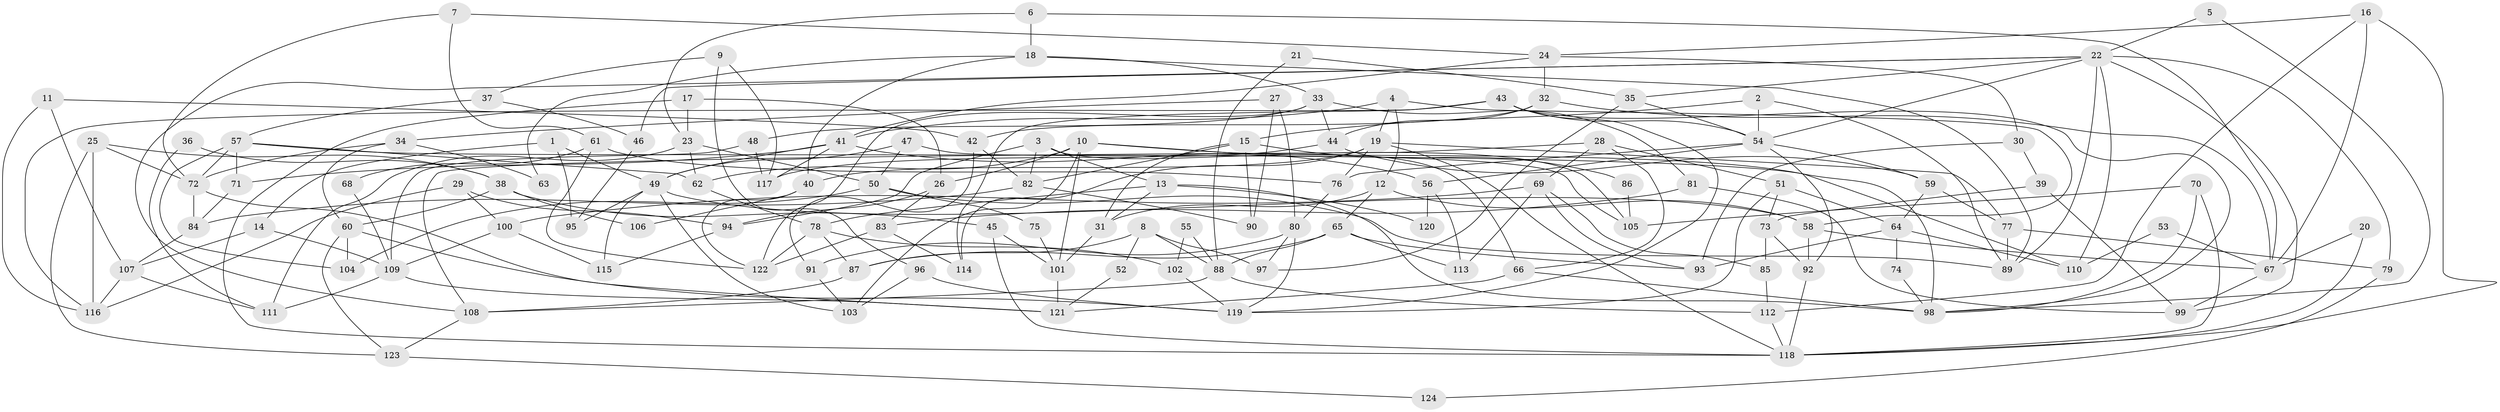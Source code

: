 // Generated by graph-tools (version 1.1) at 2025/11/02/27/25 16:11:19]
// undirected, 124 vertices, 248 edges
graph export_dot {
graph [start="1"]
  node [color=gray90,style=filled];
  1;
  2;
  3;
  4;
  5;
  6;
  7;
  8;
  9;
  10;
  11;
  12;
  13;
  14;
  15;
  16;
  17;
  18;
  19;
  20;
  21;
  22;
  23;
  24;
  25;
  26;
  27;
  28;
  29;
  30;
  31;
  32;
  33;
  34;
  35;
  36;
  37;
  38;
  39;
  40;
  41;
  42;
  43;
  44;
  45;
  46;
  47;
  48;
  49;
  50;
  51;
  52;
  53;
  54;
  55;
  56;
  57;
  58;
  59;
  60;
  61;
  62;
  63;
  64;
  65;
  66;
  67;
  68;
  69;
  70;
  71;
  72;
  73;
  74;
  75;
  76;
  77;
  78;
  79;
  80;
  81;
  82;
  83;
  84;
  85;
  86;
  87;
  88;
  89;
  90;
  91;
  92;
  93;
  94;
  95;
  96;
  97;
  98;
  99;
  100;
  101;
  102;
  103;
  104;
  105;
  106;
  107;
  108;
  109;
  110;
  111;
  112;
  113;
  114;
  115;
  116;
  117;
  118;
  119;
  120;
  121;
  122;
  123;
  124;
  1 -- 49;
  1 -- 14;
  1 -- 95;
  2 -- 89;
  2 -- 15;
  2 -- 54;
  3 -- 13;
  3 -- 94;
  3 -- 66;
  3 -- 82;
  4 -- 41;
  4 -- 58;
  4 -- 12;
  4 -- 19;
  5 -- 22;
  5 -- 98;
  6 -- 18;
  6 -- 23;
  6 -- 67;
  7 -- 72;
  7 -- 24;
  7 -- 61;
  8 -- 97;
  8 -- 87;
  8 -- 52;
  8 -- 88;
  9 -- 117;
  9 -- 96;
  9 -- 37;
  10 -- 105;
  10 -- 98;
  10 -- 26;
  10 -- 62;
  10 -- 101;
  10 -- 103;
  11 -- 116;
  11 -- 42;
  11 -- 107;
  12 -- 31;
  12 -- 58;
  12 -- 65;
  13 -- 98;
  13 -- 78;
  13 -- 31;
  13 -- 120;
  14 -- 107;
  14 -- 109;
  15 -- 82;
  15 -- 31;
  15 -- 86;
  15 -- 90;
  16 -- 67;
  16 -- 24;
  16 -- 112;
  16 -- 118;
  17 -- 118;
  17 -- 26;
  17 -- 23;
  18 -- 33;
  18 -- 89;
  18 -- 40;
  18 -- 63;
  19 -- 118;
  19 -- 40;
  19 -- 76;
  19 -- 77;
  19 -- 114;
  20 -- 118;
  20 -- 67;
  21 -- 88;
  21 -- 35;
  22 -- 54;
  22 -- 108;
  22 -- 35;
  22 -- 46;
  22 -- 79;
  22 -- 89;
  22 -- 99;
  22 -- 110;
  23 -- 50;
  23 -- 62;
  23 -- 111;
  24 -- 41;
  24 -- 30;
  24 -- 32;
  25 -- 38;
  25 -- 116;
  25 -- 72;
  25 -- 123;
  26 -- 83;
  26 -- 94;
  27 -- 90;
  27 -- 80;
  27 -- 34;
  28 -- 51;
  28 -- 108;
  28 -- 66;
  28 -- 69;
  29 -- 100;
  29 -- 116;
  29 -- 94;
  30 -- 39;
  30 -- 93;
  31 -- 101;
  32 -- 44;
  32 -- 42;
  32 -- 67;
  33 -- 44;
  33 -- 81;
  33 -- 48;
  33 -- 122;
  34 -- 72;
  34 -- 60;
  34 -- 63;
  35 -- 54;
  35 -- 97;
  36 -- 38;
  36 -- 111;
  37 -- 46;
  37 -- 57;
  38 -- 60;
  38 -- 45;
  38 -- 106;
  39 -- 73;
  39 -- 99;
  40 -- 106;
  40 -- 122;
  41 -- 71;
  41 -- 49;
  41 -- 56;
  41 -- 117;
  42 -- 82;
  42 -- 91;
  43 -- 54;
  43 -- 119;
  43 -- 98;
  43 -- 114;
  43 -- 116;
  44 -- 117;
  44 -- 59;
  45 -- 118;
  45 -- 101;
  46 -- 95;
  47 -- 49;
  47 -- 50;
  47 -- 105;
  48 -- 109;
  48 -- 117;
  49 -- 58;
  49 -- 103;
  49 -- 95;
  49 -- 115;
  50 -- 89;
  50 -- 104;
  50 -- 75;
  51 -- 64;
  51 -- 73;
  51 -- 119;
  52 -- 121;
  53 -- 110;
  53 -- 67;
  54 -- 76;
  54 -- 56;
  54 -- 59;
  54 -- 92;
  55 -- 102;
  55 -- 88;
  56 -- 113;
  56 -- 120;
  57 -- 62;
  57 -- 71;
  57 -- 72;
  57 -- 104;
  57 -- 110;
  58 -- 67;
  58 -- 92;
  59 -- 64;
  59 -- 77;
  60 -- 123;
  60 -- 104;
  60 -- 119;
  61 -- 122;
  61 -- 68;
  61 -- 76;
  62 -- 78;
  64 -- 93;
  64 -- 110;
  64 -- 74;
  65 -- 88;
  65 -- 87;
  65 -- 93;
  65 -- 113;
  66 -- 98;
  66 -- 121;
  67 -- 99;
  68 -- 109;
  69 -- 113;
  69 -- 85;
  69 -- 93;
  69 -- 100;
  70 -- 118;
  70 -- 98;
  70 -- 105;
  71 -- 84;
  72 -- 84;
  72 -- 121;
  73 -- 92;
  73 -- 85;
  74 -- 98;
  75 -- 101;
  76 -- 80;
  77 -- 79;
  77 -- 89;
  78 -- 122;
  78 -- 87;
  78 -- 102;
  79 -- 124;
  80 -- 119;
  80 -- 91;
  80 -- 97;
  81 -- 99;
  81 -- 83;
  82 -- 84;
  82 -- 90;
  83 -- 122;
  83 -- 114;
  84 -- 107;
  85 -- 112;
  86 -- 105;
  87 -- 108;
  88 -- 112;
  88 -- 108;
  91 -- 103;
  92 -- 118;
  94 -- 115;
  96 -- 119;
  96 -- 103;
  100 -- 115;
  100 -- 109;
  101 -- 121;
  102 -- 119;
  107 -- 111;
  107 -- 116;
  108 -- 123;
  109 -- 121;
  109 -- 111;
  112 -- 118;
  123 -- 124;
}
